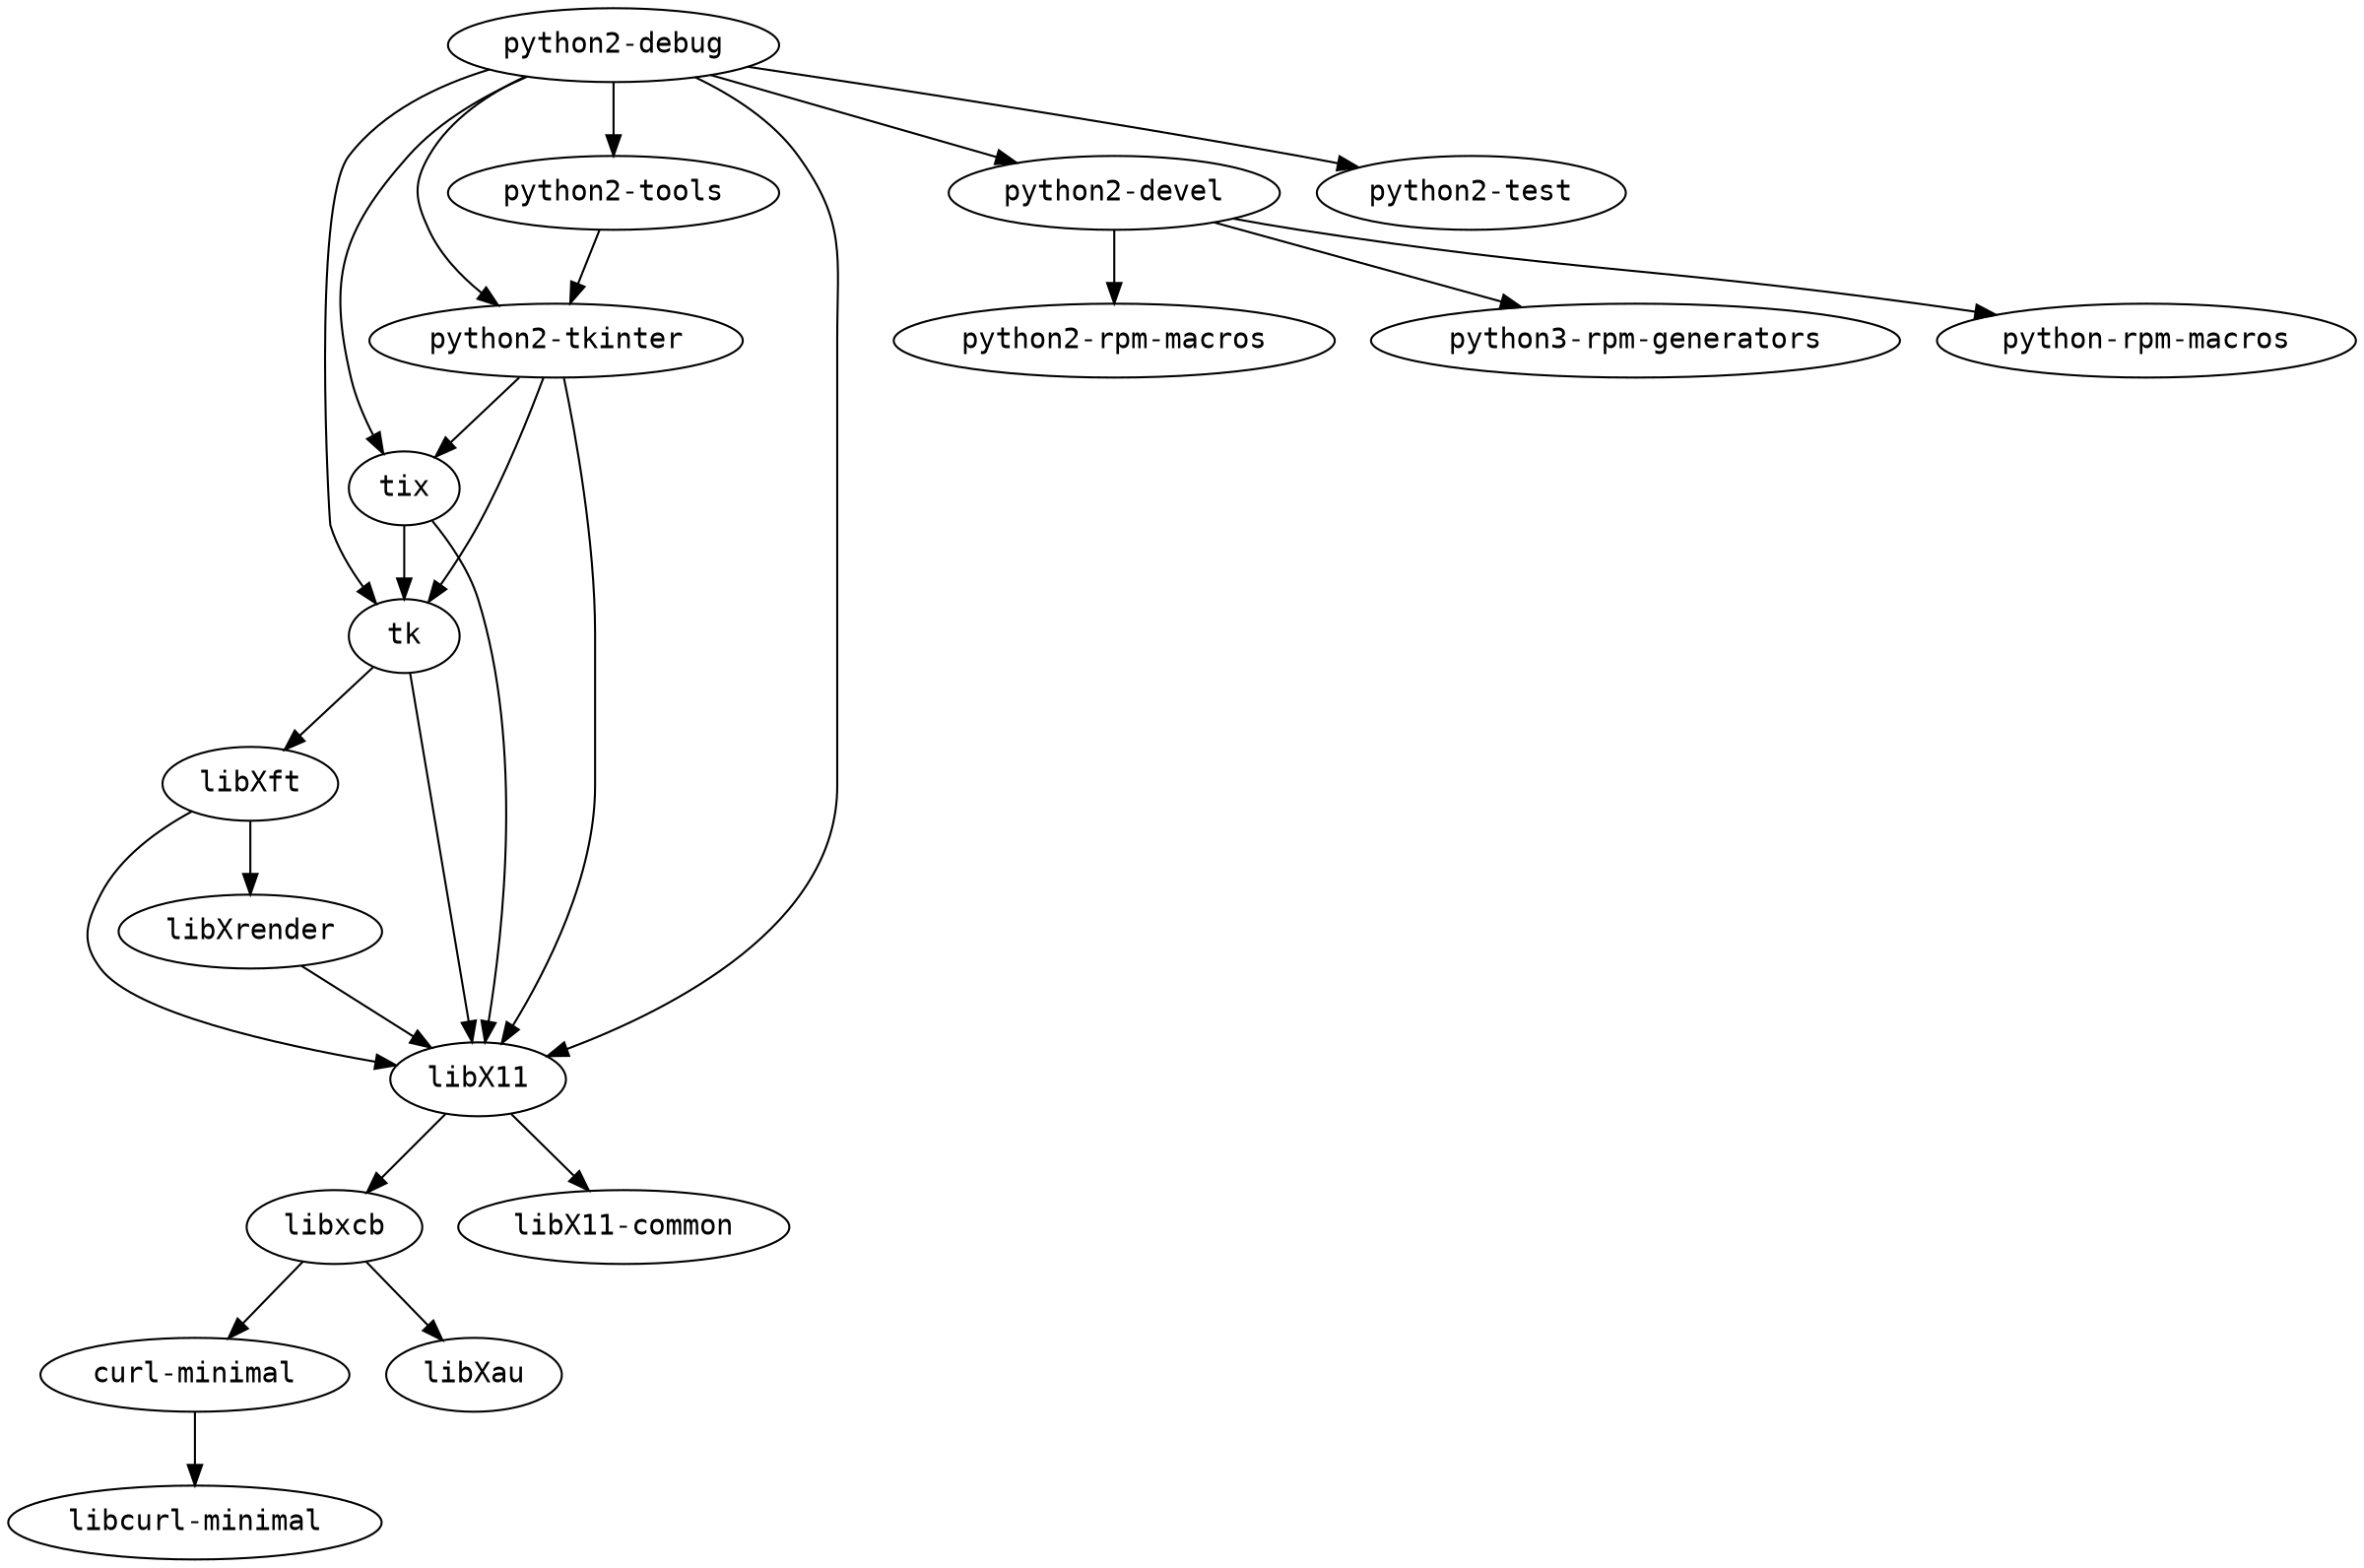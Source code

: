 strict digraph G {
node [fontname=monospace];
  "curl-minimal" -> "libcurl-minimal";
  "libX11" -> "libX11-common";
  "libX11" -> "libxcb";
  "libxcb" -> "curl-minimal";
  "libxcb" -> "libXau";
  "libXft" -> "libX11";
  "libXft" -> "libXrender";
  "libXrender" -> "libX11";
  "python2-debug" -> "libX11";
  "python2-debug" -> "python2-devel";
  "python2-debug" -> "python2-test";
  "python2-debug" -> "python2-tkinter";
  "python2-debug" -> "python2-tools";
  "python2-debug" -> "tix";
  "python2-debug" -> "tk";
  "python2-devel" -> "python2-rpm-macros";
  "python2-devel" -> "python3-rpm-generators";
  "python2-devel" -> "python-rpm-macros";
  "python2-tkinter" -> "libX11";
  "python2-tkinter" -> "tix";
  "python2-tkinter" -> "tk";
  "python2-tools" -> "python2-tkinter";
  "tix" -> "libX11";
  "tix" -> "tk";
  "tk" -> "libX11";
  "tk" -> "libXft";
}
